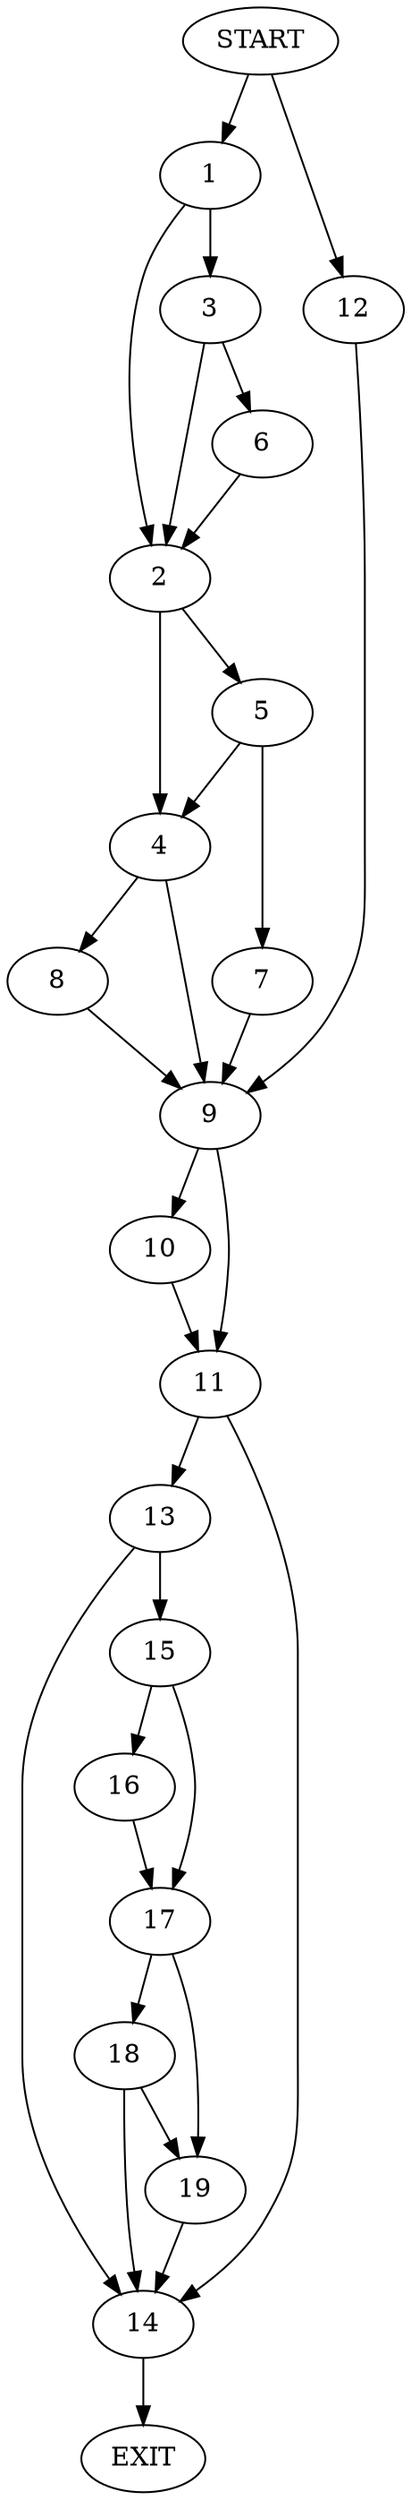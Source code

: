 digraph {
0 [label="START"]
20 [label="EXIT"]
0 -> 1
1 -> 2
1 -> 3
2 -> 4
2 -> 5
3 -> 6
3 -> 2
6 -> 2
5 -> 4
5 -> 7
4 -> 8
4 -> 9
7 -> 9
9 -> 10
9 -> 11
0 -> 12
12 -> 9
8 -> 9
11 -> 13
11 -> 14
10 -> 11
14 -> 20
13 -> 14
13 -> 15
15 -> 16
15 -> 17
17 -> 18
17 -> 19
16 -> 17
18 -> 14
18 -> 19
19 -> 14
}
